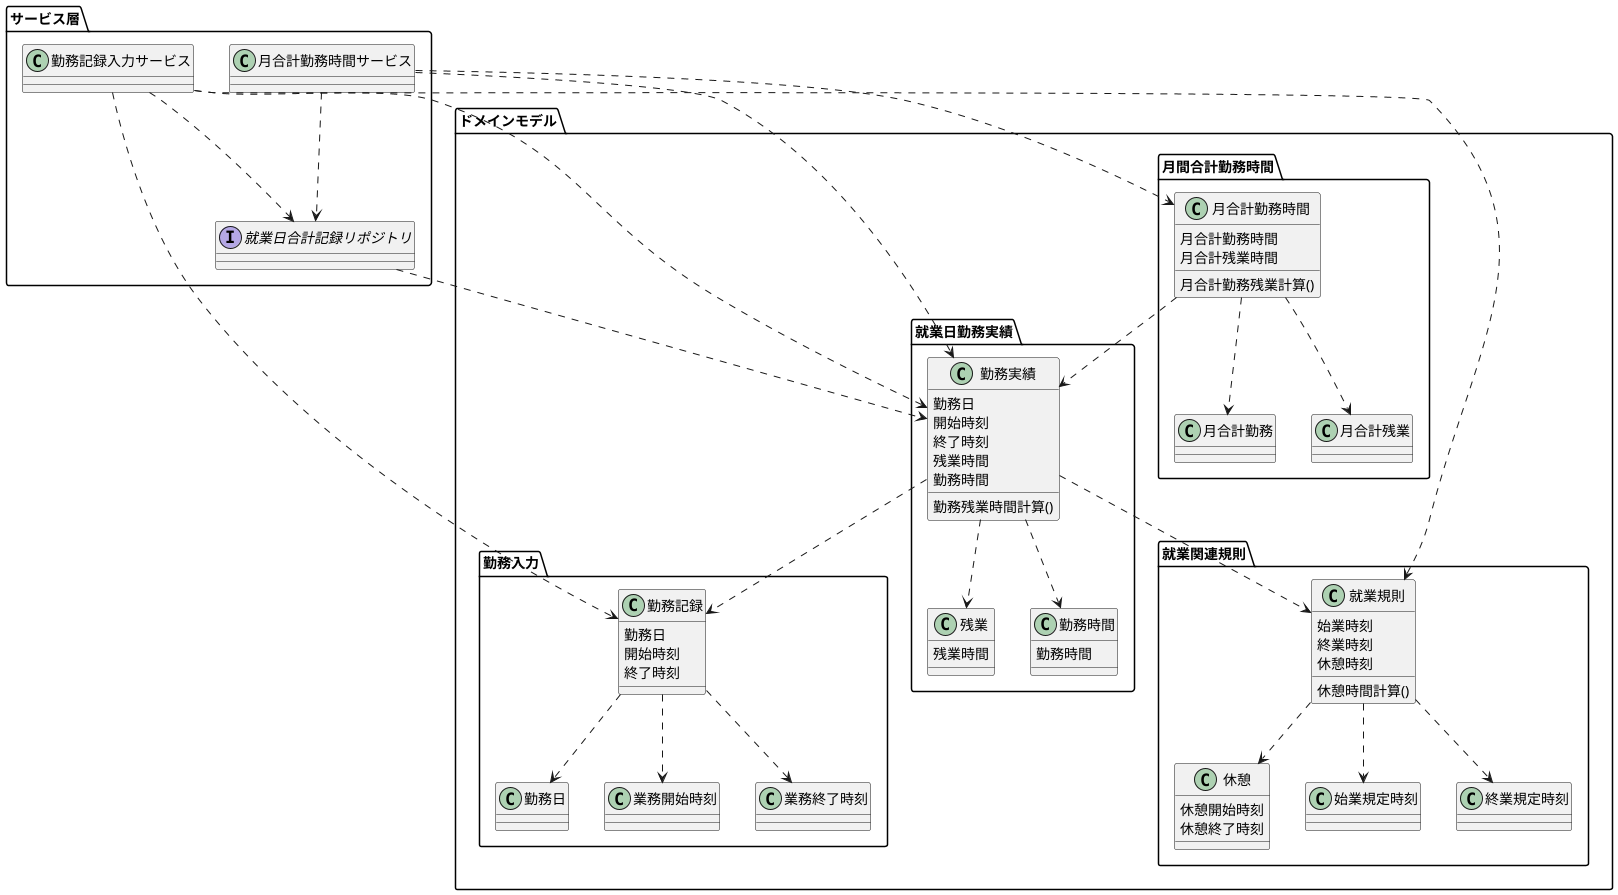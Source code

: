 @startuml kintaiDomain
package ドメインモデル{
    package 就業日勤務実績{
        class 勤務実績{
            勤務日
            開始時刻
            終了時刻
            残業時間
            勤務時間
            勤務残業時間計算()
        }
        class 残業{
            残業時間
        }
        class 勤務時間{
            勤務時間
        }

    }
    package 勤務入力{
        class 勤務記録{
            勤務日
            開始時刻
            終了時刻
        }
        class 勤務日{
         }
        class 業務開始時刻{
         }
        class 業務終了時刻{
        }
    }
    package 就業関連規則{
        class 就業規則{
            始業時刻
            終業時刻
            休憩時刻

            休憩時間計算()
        }


        class 休憩{
            休憩開始時刻
            休憩終了時刻
        }
        class 始業規定時刻{
        }
        class 終業規定時刻{
        }
    }


    package 月間合計勤務時間 {
        class 月合計勤務時間{
            月合計勤務時間
            月合計残業時間
            月合計勤務残業計算()
        }
        class 月合計勤務{
        }
        class 月合計残業{
        }
    }
    勤務実績 ..> 勤務時間
    勤務実績 ..> 残業
    勤務実績 ..> 就業規則
    勤務実績 ..> 勤務記録

    就業規則 ..> 休憩
    就業規則 ..> 始業規定時刻
    就業規則 ..> 終業規定時刻
    
    勤務記録 ..> 勤務日
    勤務記録 ..> 業務開始時刻
    勤務記録 ..> 業務終了時刻

    月合計勤務時間 ..> 勤務実績
    月合計勤務時間 ..> 月合計勤務
    月合計勤務時間 ..> 月合計残業
}
package サービス層{
    class 勤務記録入力サービス{

    }
    interface 就業日合計記録リポジトリ{

    }
    class 月合計勤務時間サービス{
    }

    勤務記録入力サービス ..> 勤務実績
    勤務記録入力サービス ..> 就業日合計記録リポジトリ
    勤務記録入力サービス ..> 勤務記録
    勤務記録入力サービス ..> 就業規則
    就業日合計記録リポジトリ ..> 勤務実績
    月合計勤務時間サービス ..> 就業日合計記録リポジトリ
    月合計勤務時間サービス ..> 月合計勤務時間
    月合計勤務時間サービス ..> 勤務実績

}
@enduml